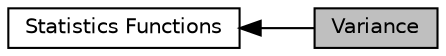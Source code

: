 digraph "Variance"
{
  edge [fontname="Helvetica",fontsize="10",labelfontname="Helvetica",labelfontsize="10"];
  node [fontname="Helvetica",fontsize="10",shape=box];
  rankdir=LR;
  Node2 [label="Statistics Functions",height=0.2,width=0.4,color="black", fillcolor="white", style="filled",URL="$group__group_stats.html",tooltip=" "];
  Node1 [label="Variance",height=0.2,width=0.4,color="black", fillcolor="grey75", style="filled", fontcolor="black",tooltip=" "];
  Node2->Node1 [shape=plaintext, dir="back", style="solid"];
}
